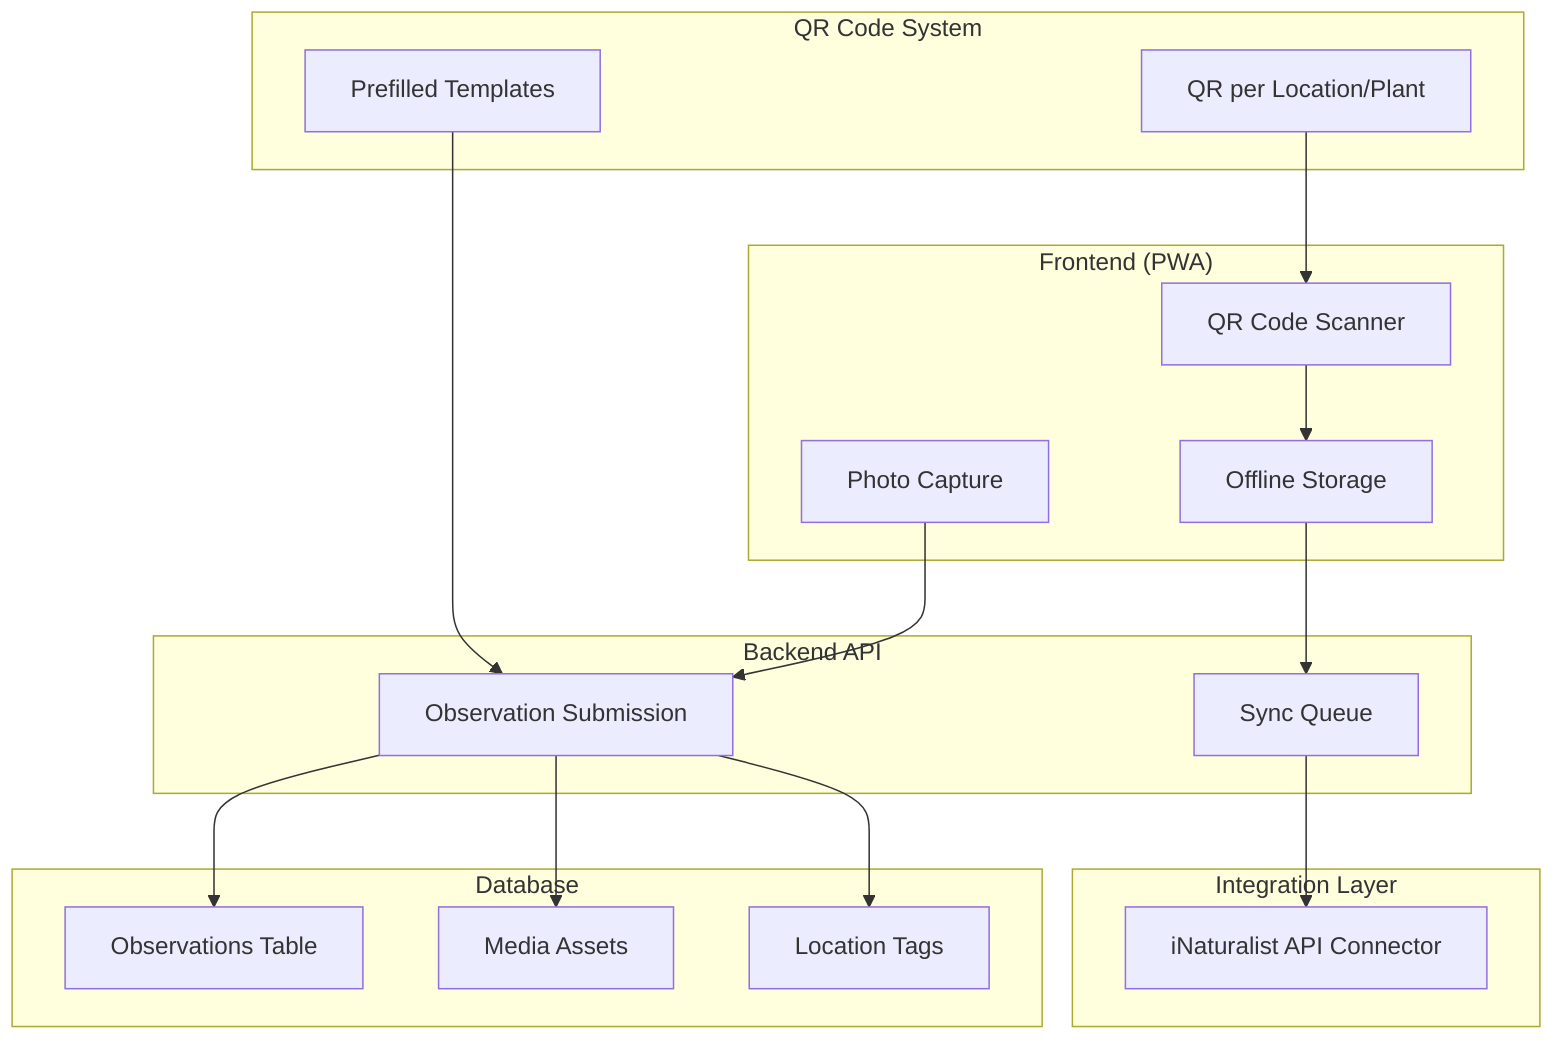 flowchart TB
    subgraph Frontend["Frontend (PWA)"]
        A[Photo Capture]
        B[QR Code Scanner]
        C[Offline Storage]
    end

    subgraph Backend["Backend API"]
        D[Observation Submission]
        E[Sync Queue]
    end

    subgraph Integration["Integration Layer"]
        F[iNaturalist API Connector]
    end

    subgraph Database["Database"]
        G[Observations Table]
        H[Media Assets]
        I[Location Tags]
    end

    subgraph QR["QR Code System"]
        J[QR per Location/Plant]
        K[Prefilled Templates]
    end

    A --> D
    B --> C
    C --> E
    D --> G
    D --> H
    D --> I
    E --> F
    J --> B
    K --> D